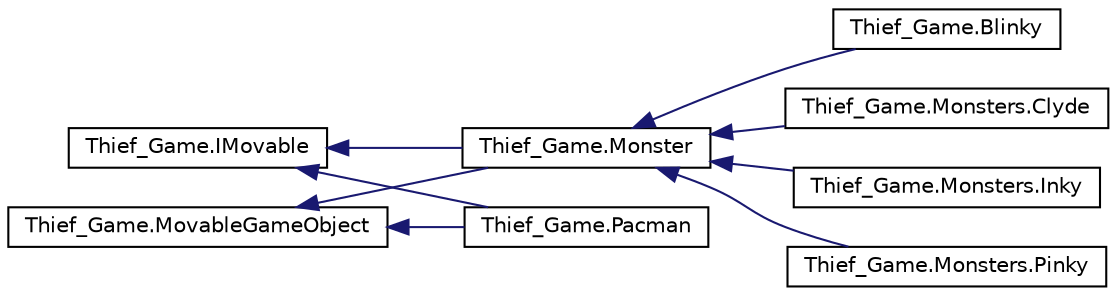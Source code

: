 digraph "Иерархия классов. Графический вид."
{
 // LATEX_PDF_SIZE
  edge [fontname="Helvetica",fontsize="10",labelfontname="Helvetica",labelfontsize="10"];
  node [fontname="Helvetica",fontsize="10",shape=record];
  rankdir="LR";
  Node25 [label="Thief_Game.IMovable",height=0.2,width=0.4,color="black", fillcolor="white", style="filled",URL="$interface_thief___game_1_1_i_movable.html",tooltip="Interface for character movement"];
  Node25 -> Node1 [dir="back",color="midnightblue",fontsize="10",style="solid",fontname="Helvetica"];
  Node1 [label="Thief_Game.Monster",height=0.2,width=0.4,color="black", fillcolor="white", style="filled",URL="$class_thief___game_1_1_monster.html",tooltip="Класс инициализации противника"];
  Node1 -> Node2 [dir="back",color="midnightblue",fontsize="10",style="solid",fontname="Helvetica"];
  Node2 [label="Thief_Game.Blinky",height=0.2,width=0.4,color="black", fillcolor="white", style="filled",URL="$class_thief___game_1_1_blinky.html",tooltip=" "];
  Node1 -> Node3 [dir="back",color="midnightblue",fontsize="10",style="solid",fontname="Helvetica"];
  Node3 [label="Thief_Game.Monsters.Clyde",height=0.2,width=0.4,color="black", fillcolor="white", style="filled",URL="$class_thief___game_1_1_monsters_1_1_clyde.html",tooltip=" "];
  Node1 -> Node4 [dir="back",color="midnightblue",fontsize="10",style="solid",fontname="Helvetica"];
  Node4 [label="Thief_Game.Monsters.Inky",height=0.2,width=0.4,color="black", fillcolor="white", style="filled",URL="$class_thief___game_1_1_monsters_1_1_inky.html",tooltip=" "];
  Node1 -> Node5 [dir="back",color="midnightblue",fontsize="10",style="solid",fontname="Helvetica"];
  Node5 [label="Thief_Game.Monsters.Pinky",height=0.2,width=0.4,color="black", fillcolor="white", style="filled",URL="$class_thief___game_1_1_monsters_1_1_pinky.html",tooltip="Pinky monster class"];
  Node25 -> Node6 [dir="back",color="midnightblue",fontsize="10",style="solid",fontname="Helvetica"];
  Node6 [label="Thief_Game.Pacman",height=0.2,width=0.4,color="black", fillcolor="white", style="filled",URL="$class_thief___game_1_1_pacman.html",tooltip="Class for player object (Playable character)"];
  Node0 [label="Thief_Game.MovableGameObject",height=0.2,width=0.4,color="black", fillcolor="white", style="filled",URL="$class_thief___game_1_1_movable_game_object.html",tooltip="Base class for movable objects such as Monsters, Pacman"];
  Node0 -> Node1 [dir="back",color="midnightblue",fontsize="10",style="solid",fontname="Helvetica"];
  Node0 -> Node6 [dir="back",color="midnightblue",fontsize="10",style="solid",fontname="Helvetica"];
}
